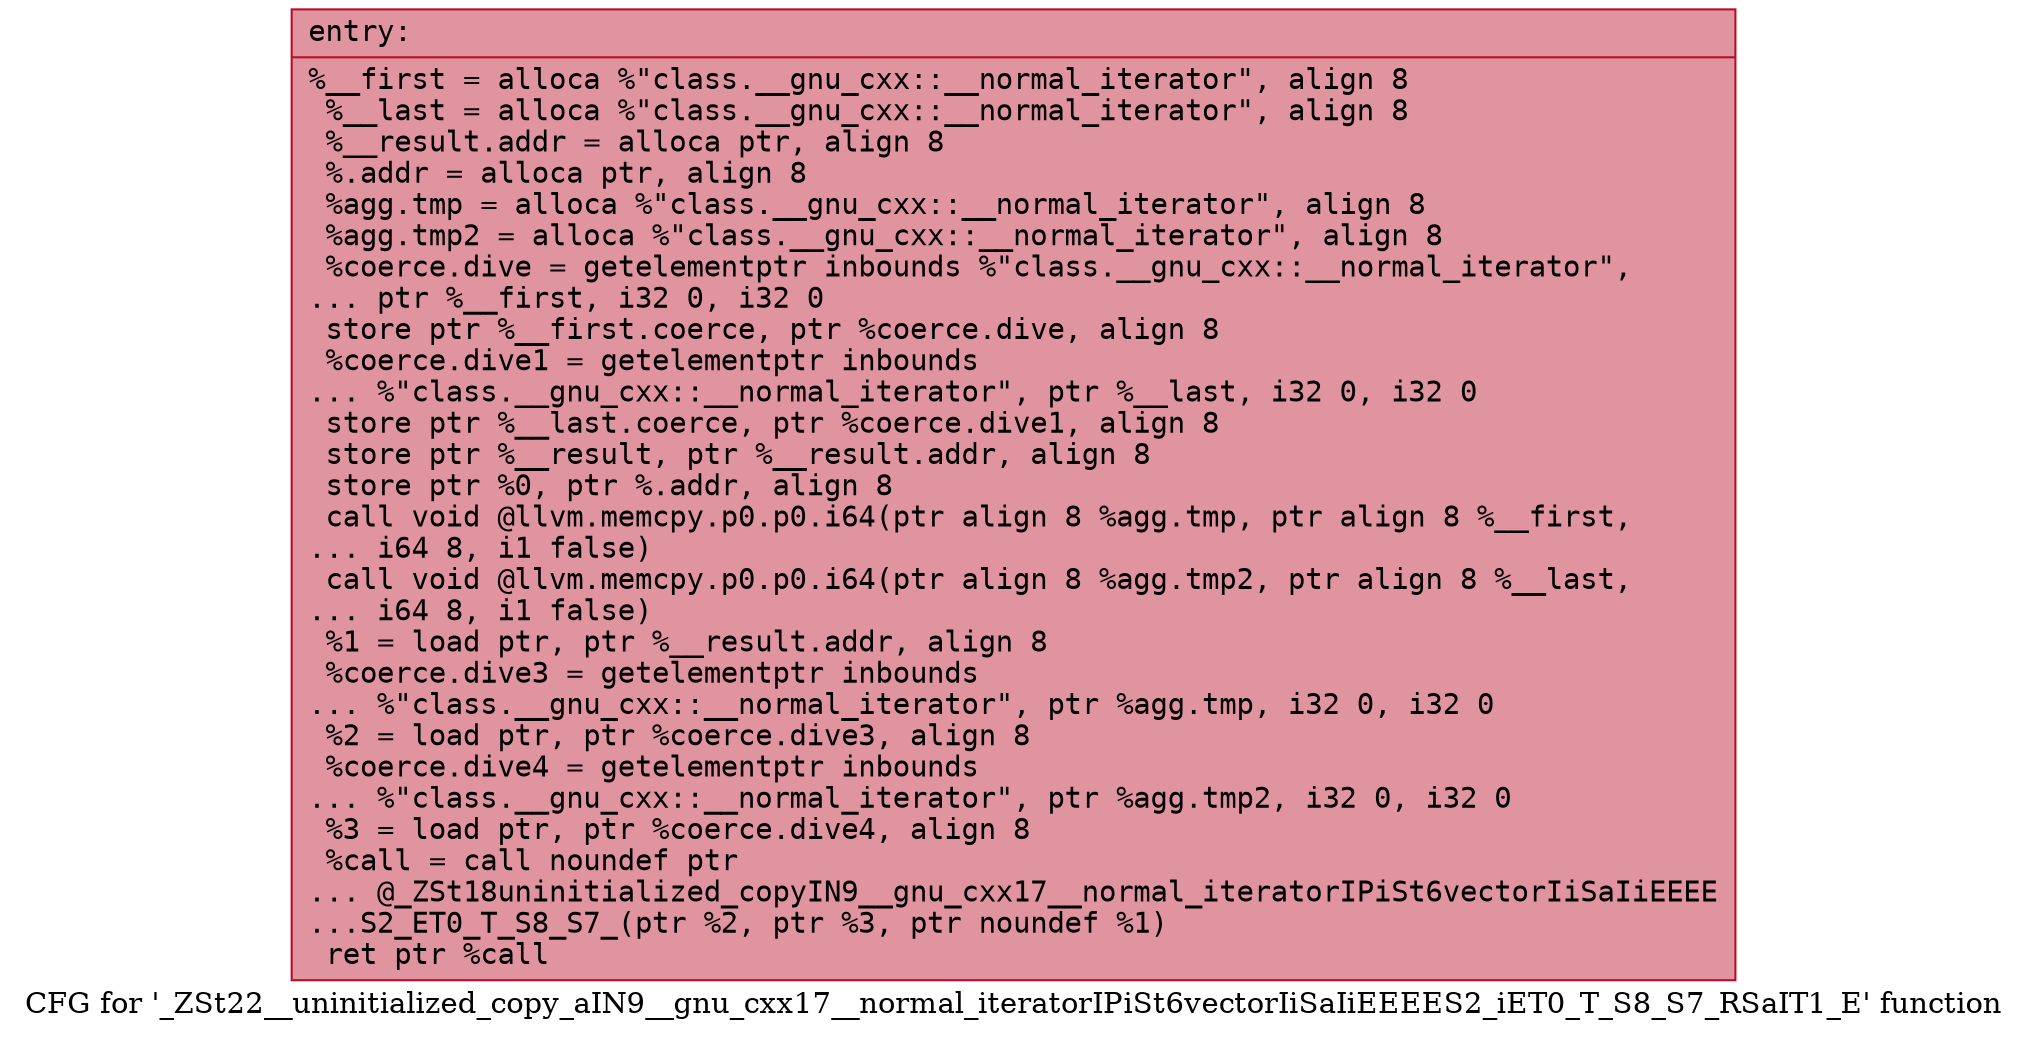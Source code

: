 digraph "CFG for '_ZSt22__uninitialized_copy_aIN9__gnu_cxx17__normal_iteratorIPiSt6vectorIiSaIiEEEES2_iET0_T_S8_S7_RSaIT1_E' function" {
	label="CFG for '_ZSt22__uninitialized_copy_aIN9__gnu_cxx17__normal_iteratorIPiSt6vectorIiSaIiEEEES2_iET0_T_S8_S7_RSaIT1_E' function";

	Node0x55799256afb0 [shape=record,color="#b70d28ff", style=filled, fillcolor="#b70d2870" fontname="Courier",label="{entry:\l|  %__first = alloca %\"class.__gnu_cxx::__normal_iterator\", align 8\l  %__last = alloca %\"class.__gnu_cxx::__normal_iterator\", align 8\l  %__result.addr = alloca ptr, align 8\l  %.addr = alloca ptr, align 8\l  %agg.tmp = alloca %\"class.__gnu_cxx::__normal_iterator\", align 8\l  %agg.tmp2 = alloca %\"class.__gnu_cxx::__normal_iterator\", align 8\l  %coerce.dive = getelementptr inbounds %\"class.__gnu_cxx::__normal_iterator\",\l... ptr %__first, i32 0, i32 0\l  store ptr %__first.coerce, ptr %coerce.dive, align 8\l  %coerce.dive1 = getelementptr inbounds\l... %\"class.__gnu_cxx::__normal_iterator\", ptr %__last, i32 0, i32 0\l  store ptr %__last.coerce, ptr %coerce.dive1, align 8\l  store ptr %__result, ptr %__result.addr, align 8\l  store ptr %0, ptr %.addr, align 8\l  call void @llvm.memcpy.p0.p0.i64(ptr align 8 %agg.tmp, ptr align 8 %__first,\l... i64 8, i1 false)\l  call void @llvm.memcpy.p0.p0.i64(ptr align 8 %agg.tmp2, ptr align 8 %__last,\l... i64 8, i1 false)\l  %1 = load ptr, ptr %__result.addr, align 8\l  %coerce.dive3 = getelementptr inbounds\l... %\"class.__gnu_cxx::__normal_iterator\", ptr %agg.tmp, i32 0, i32 0\l  %2 = load ptr, ptr %coerce.dive3, align 8\l  %coerce.dive4 = getelementptr inbounds\l... %\"class.__gnu_cxx::__normal_iterator\", ptr %agg.tmp2, i32 0, i32 0\l  %3 = load ptr, ptr %coerce.dive4, align 8\l  %call = call noundef ptr\l... @_ZSt18uninitialized_copyIN9__gnu_cxx17__normal_iteratorIPiSt6vectorIiSaIiEEEE\l...S2_ET0_T_S8_S7_(ptr %2, ptr %3, ptr noundef %1)\l  ret ptr %call\l}"];
}
